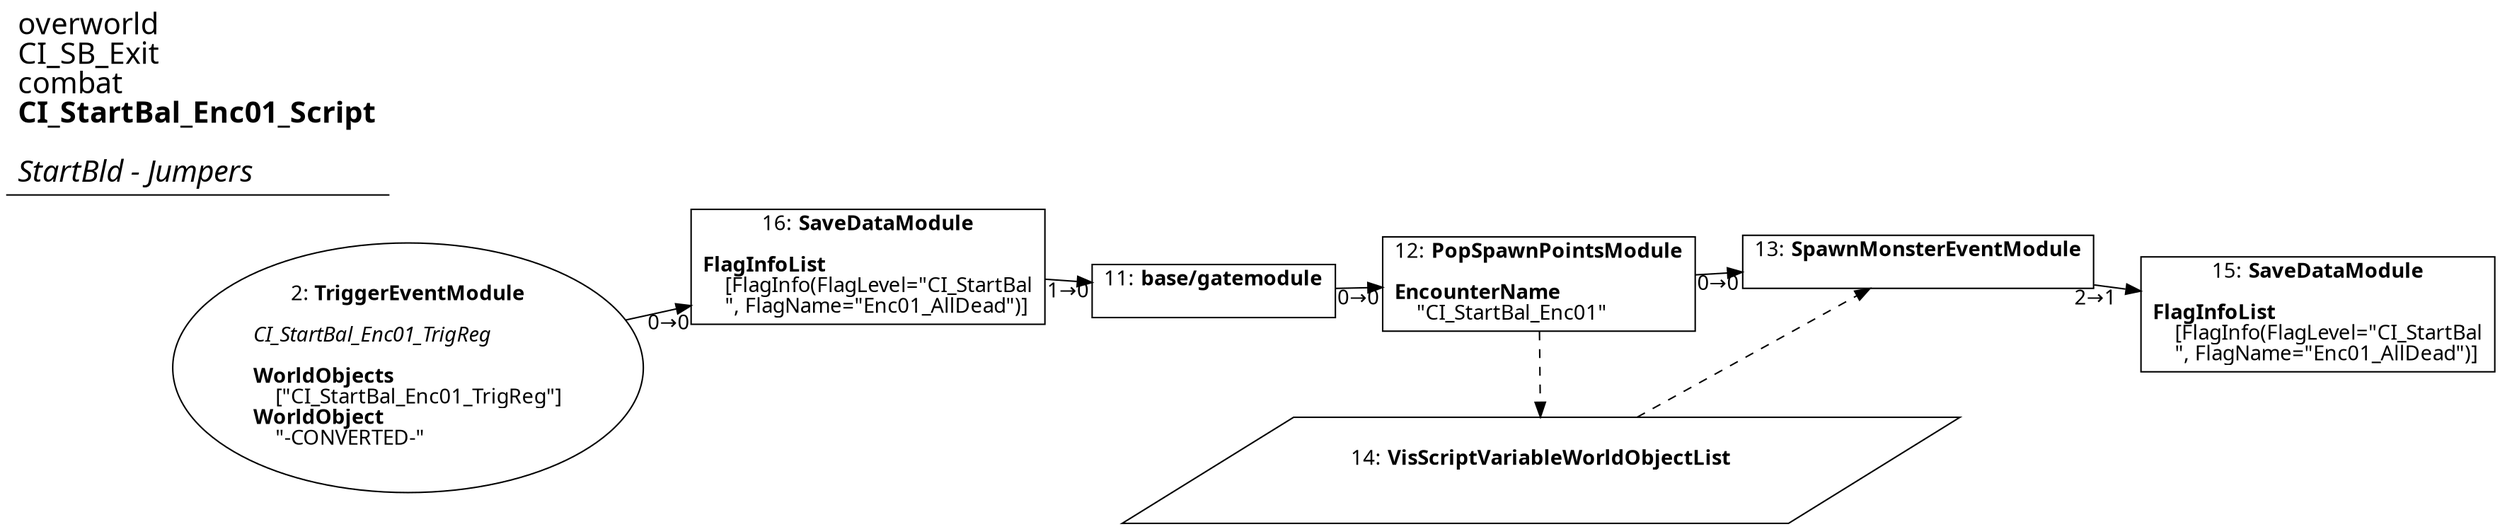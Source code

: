 digraph {
    layout = fdp;
    overlap = prism;
    sep = "+16";
    splines = spline;

    node [ shape = box ];

    graph [ fontname = "Segoe UI" ];
    node [ fontname = "Segoe UI" ];
    edge [ fontname = "Segoe UI" ];

    2 [ label = <2: <b>TriggerEventModule</b><br/><br/><i>CI_StartBal_Enc01_TrigReg<br align="left"/></i><br align="left"/><b>WorldObjects</b><br align="left"/>    [&quot;CI_StartBal_Enc01_TrigReg&quot;]<br align="left"/><b>WorldObject</b><br align="left"/>    &quot;-CONVERTED-&quot;<br align="left"/>> ];
    2 [ shape = oval ]
    2 [ pos = "0.29900002,-0.096!" ];
    2 -> 16 [ label = "0→0" ];

    11 [ label = <11: <b>base/gatemodule</b><br/><br/>> ];
    11 [ pos = "0.96400005,-0.119!" ];
    11 -> 12 [ label = "0→0" ];

    12 [ label = <12: <b>PopSpawnPointsModule</b><br/><br/><b>EncounterName</b><br align="left"/>    &quot;CI_StartBal_Enc01&quot;<br align="left"/>> ];
    12 [ pos = "1.108,-0.12100001!" ];
    12 -> 13 [ label = "0→0" ];
    12 -> 14 [ style = dashed ];

    13 [ label = <13: <b>SpawnMonsterEventModule</b><br/><br/>> ];
    13 [ pos = "1.452,-0.12100001!" ];
    13 -> 15 [ label = "2→1" ];
    14 -> 13 [ style = dashed ];

    14 [ label = <14: <b>VisScriptVariableWorldObjectList</b><br/><br/>> ];
    14 [ shape = parallelogram ]
    14 [ pos = "1.248,-0.30800003!" ];

    15 [ label = <15: <b>SaveDataModule</b><br/><br/><b>FlagInfoList</b><br align="left"/>    [FlagInfo(FlagLevel=&quot;CI_StartBal<br align="left"/>    &quot;, FlagName=&quot;Enc01_AllDead&quot;)]<br align="left"/>> ];
    15 [ pos = "1.7420001,-0.14500001!" ];

    16 [ label = <16: <b>SaveDataModule</b><br/><br/><b>FlagInfoList</b><br align="left"/>    [FlagInfo(FlagLevel=&quot;CI_StartBal<br align="left"/>    &quot;, FlagName=&quot;Enc01_AllDead&quot;)]<br align="left"/>> ];
    16 [ pos = "0.648,-0.096!" ];
    16 -> 11 [ label = "1→0" ];

    title [ pos = "0.298,-0.095000006!" ];
    title [ shape = underline ];
    title [ label = <<font point-size="20">overworld<br align="left"/>CI_SB_Exit<br align="left"/>combat<br align="left"/><b>CI_StartBal_Enc01_Script</b><br align="left"/><br/><i>StartBld - Jumpers</i><br align="left"/></font>> ];
}
